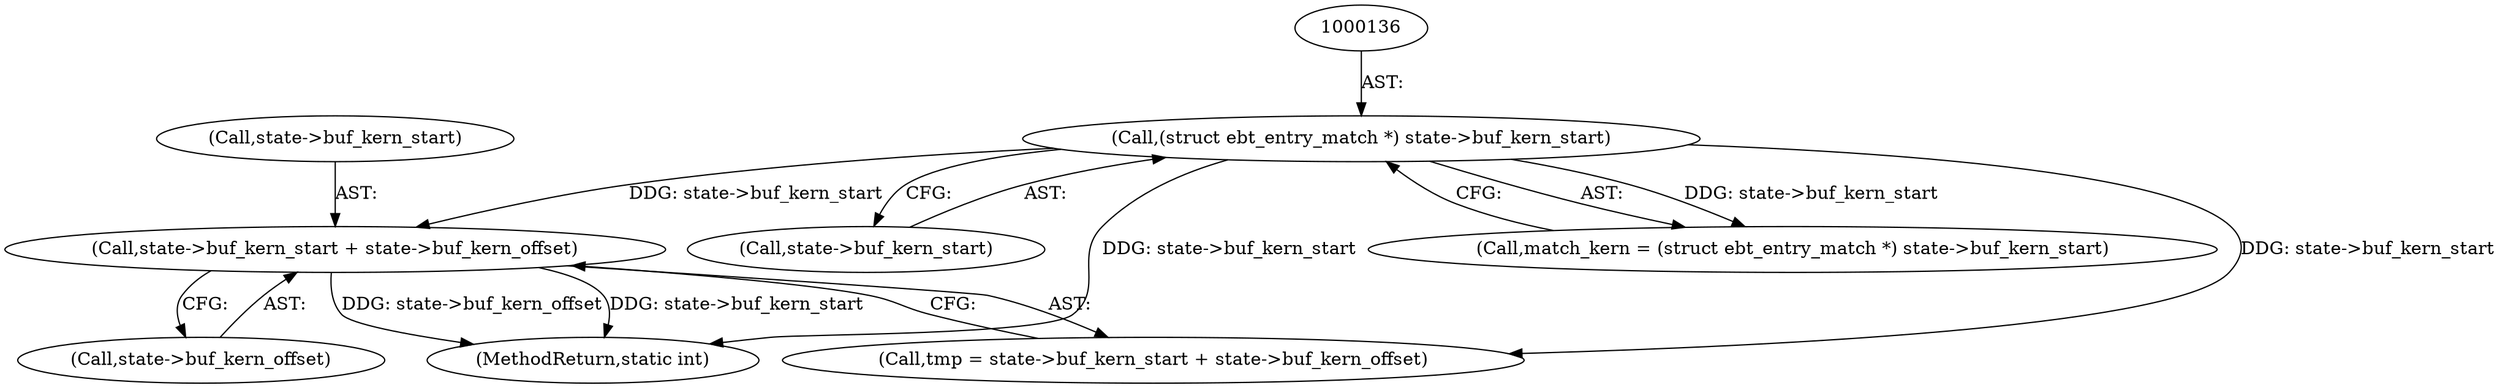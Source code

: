 digraph "0_linux_b71812168571fa55e44cdd0254471331b9c4c4c6@pointer" {
"1000146" [label="(Call,state->buf_kern_start + state->buf_kern_offset)"];
"1000135" [label="(Call,(struct ebt_entry_match *) state->buf_kern_start)"];
"1000144" [label="(Call,tmp = state->buf_kern_start + state->buf_kern_offset)"];
"1000147" [label="(Call,state->buf_kern_start)"];
"1000150" [label="(Call,state->buf_kern_offset)"];
"1000137" [label="(Call,state->buf_kern_start)"];
"1000135" [label="(Call,(struct ebt_entry_match *) state->buf_kern_start)"];
"1000146" [label="(Call,state->buf_kern_start + state->buf_kern_offset)"];
"1000265" [label="(MethodReturn,static int)"];
"1000133" [label="(Call,match_kern = (struct ebt_entry_match *) state->buf_kern_start)"];
"1000146" -> "1000144"  [label="AST: "];
"1000146" -> "1000150"  [label="CFG: "];
"1000147" -> "1000146"  [label="AST: "];
"1000150" -> "1000146"  [label="AST: "];
"1000144" -> "1000146"  [label="CFG: "];
"1000146" -> "1000265"  [label="DDG: state->buf_kern_offset"];
"1000146" -> "1000265"  [label="DDG: state->buf_kern_start"];
"1000135" -> "1000146"  [label="DDG: state->buf_kern_start"];
"1000135" -> "1000133"  [label="AST: "];
"1000135" -> "1000137"  [label="CFG: "];
"1000136" -> "1000135"  [label="AST: "];
"1000137" -> "1000135"  [label="AST: "];
"1000133" -> "1000135"  [label="CFG: "];
"1000135" -> "1000265"  [label="DDG: state->buf_kern_start"];
"1000135" -> "1000133"  [label="DDG: state->buf_kern_start"];
"1000135" -> "1000144"  [label="DDG: state->buf_kern_start"];
}
